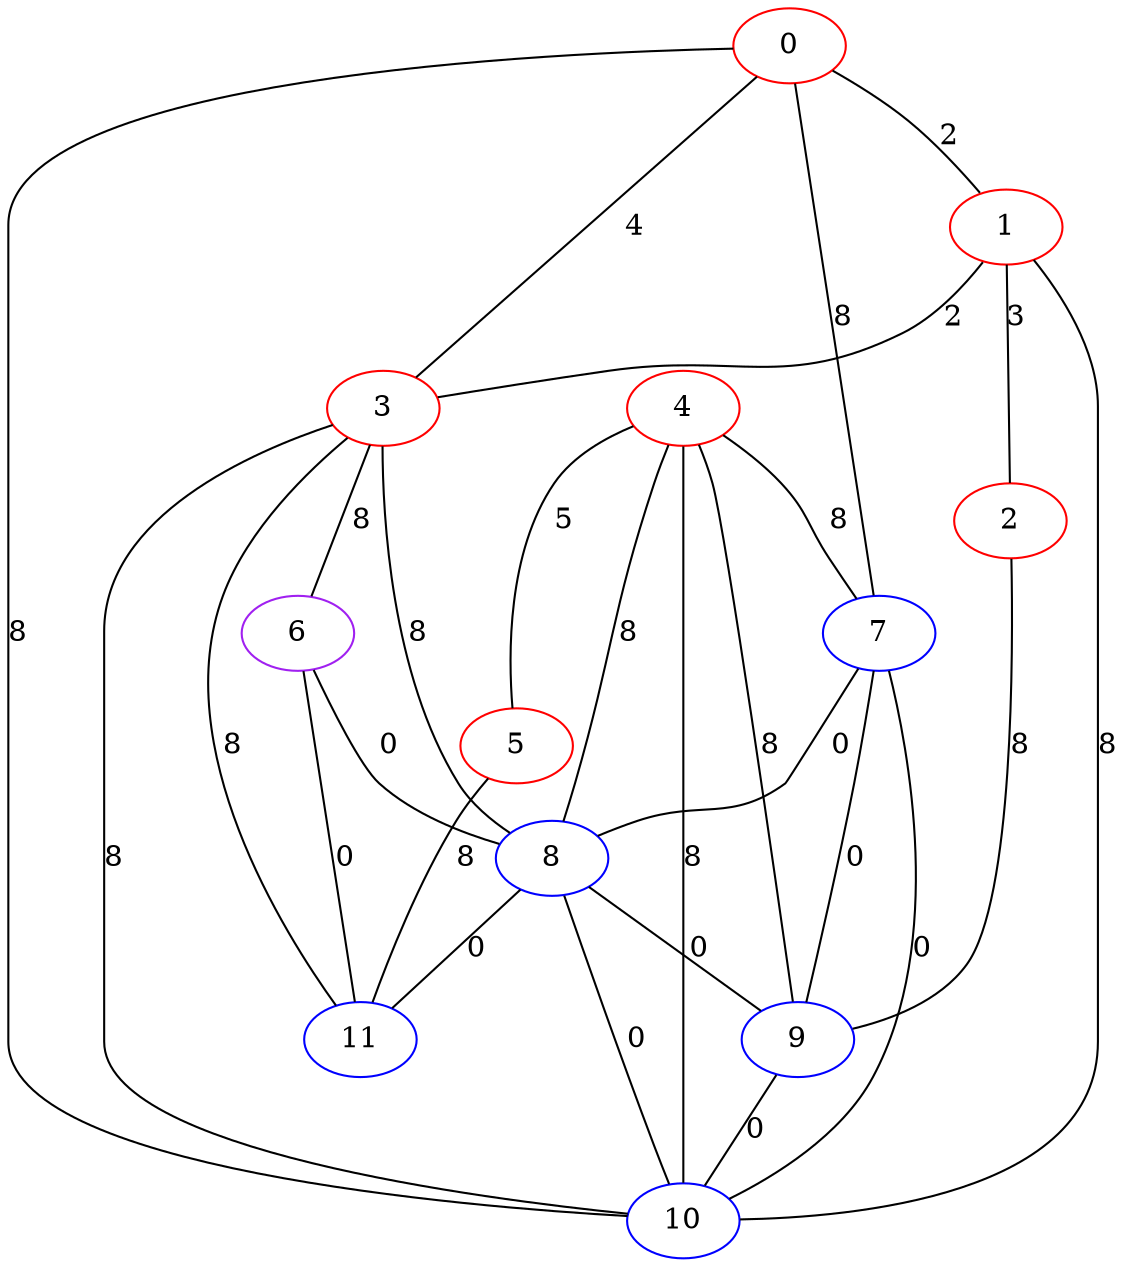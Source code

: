 graph "" {
0 [color=red, weight=1];
1 [color=red, weight=1];
2 [color=red, weight=1];
3 [color=red, weight=1];
4 [color=red, weight=1];
5 [color=red, weight=1];
6 [color=purple, weight=4];
7 [color=blue, weight=3];
8 [color=blue, weight=3];
9 [color=blue, weight=3];
10 [color=blue, weight=3];
11 [color=blue, weight=3];
0 -- 1  [key=0, label=2];
0 -- 10  [key=0, label=8];
0 -- 3  [key=0, label=4];
0 -- 7  [key=0, label=8];
1 -- 2  [key=0, label=3];
1 -- 3  [key=0, label=2];
1 -- 10  [key=0, label=8];
2 -- 9  [key=0, label=8];
3 -- 6  [key=0, label=8];
3 -- 8  [key=0, label=8];
3 -- 10  [key=0, label=8];
3 -- 11  [key=0, label=8];
4 -- 8  [key=0, label=8];
4 -- 9  [key=0, label=8];
4 -- 10  [key=0, label=8];
4 -- 5  [key=0, label=5];
4 -- 7  [key=0, label=8];
5 -- 11  [key=0, label=8];
6 -- 8  [key=0, label=0];
6 -- 11  [key=0, label=0];
7 -- 8  [key=0, label=0];
7 -- 10  [key=0, label=0];
7 -- 9  [key=0, label=0];
8 -- 9  [key=0, label=0];
8 -- 10  [key=0, label=0];
8 -- 11  [key=0, label=0];
9 -- 10  [key=0, label=0];
}
